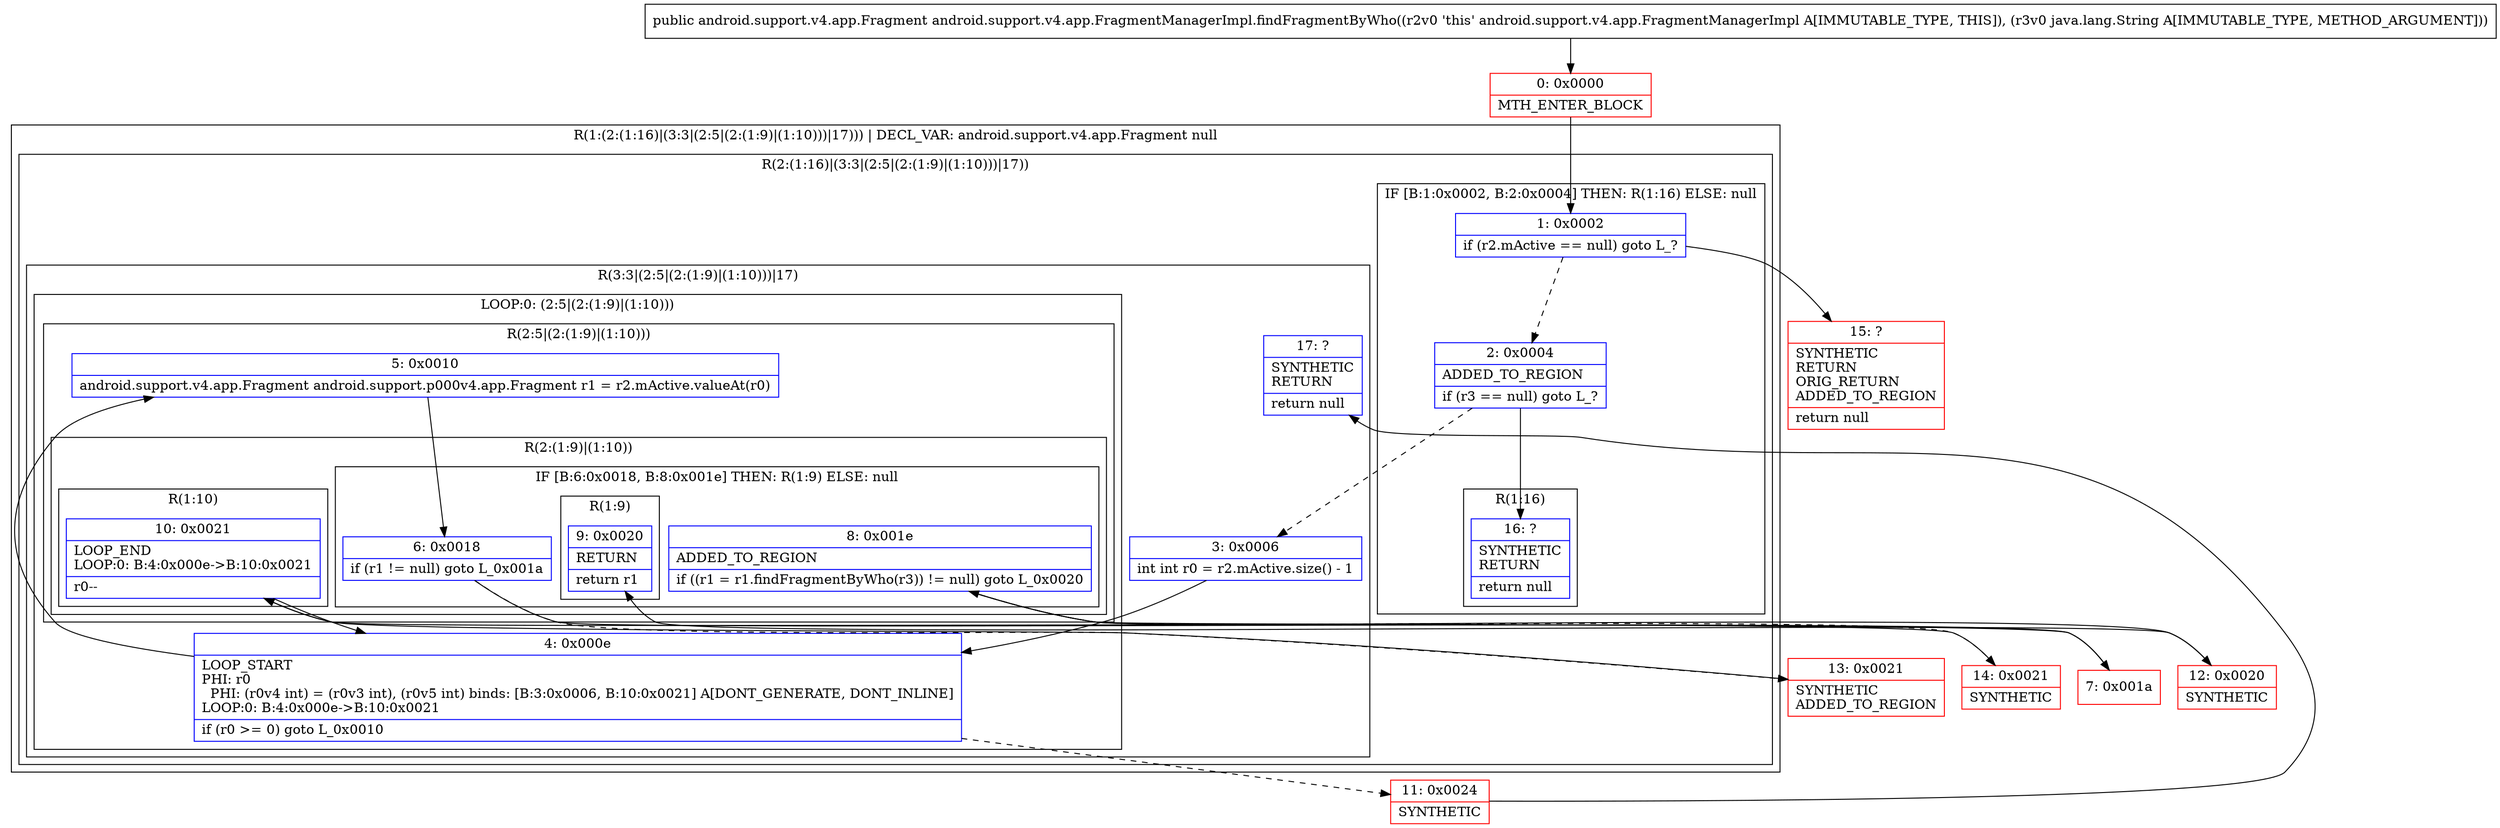 digraph "CFG forandroid.support.v4.app.FragmentManagerImpl.findFragmentByWho(Ljava\/lang\/String;)Landroid\/support\/v4\/app\/Fragment;" {
subgraph cluster_Region_2027172172 {
label = "R(1:(2:(1:16)|(3:3|(2:5|(2:(1:9)|(1:10)))|17))) | DECL_VAR: android.support.v4.app.Fragment null\l";
node [shape=record,color=blue];
subgraph cluster_Region_1439572715 {
label = "R(2:(1:16)|(3:3|(2:5|(2:(1:9)|(1:10)))|17))";
node [shape=record,color=blue];
subgraph cluster_IfRegion_1168034157 {
label = "IF [B:1:0x0002, B:2:0x0004] THEN: R(1:16) ELSE: null";
node [shape=record,color=blue];
Node_1 [shape=record,label="{1\:\ 0x0002|if (r2.mActive == null) goto L_?\l}"];
Node_2 [shape=record,label="{2\:\ 0x0004|ADDED_TO_REGION\l|if (r3 == null) goto L_?\l}"];
subgraph cluster_Region_936316467 {
label = "R(1:16)";
node [shape=record,color=blue];
Node_16 [shape=record,label="{16\:\ ?|SYNTHETIC\lRETURN\l|return null\l}"];
}
}
subgraph cluster_Region_2014142200 {
label = "R(3:3|(2:5|(2:(1:9)|(1:10)))|17)";
node [shape=record,color=blue];
Node_3 [shape=record,label="{3\:\ 0x0006|int int r0 = r2.mActive.size() \- 1\l}"];
subgraph cluster_LoopRegion_893609142 {
label = "LOOP:0: (2:5|(2:(1:9)|(1:10)))";
node [shape=record,color=blue];
Node_4 [shape=record,label="{4\:\ 0x000e|LOOP_START\lPHI: r0 \l  PHI: (r0v4 int) = (r0v3 int), (r0v5 int) binds: [B:3:0x0006, B:10:0x0021] A[DONT_GENERATE, DONT_INLINE]\lLOOP:0: B:4:0x000e\-\>B:10:0x0021\l|if (r0 \>= 0) goto L_0x0010\l}"];
subgraph cluster_Region_976903046 {
label = "R(2:5|(2:(1:9)|(1:10)))";
node [shape=record,color=blue];
Node_5 [shape=record,label="{5\:\ 0x0010|android.support.v4.app.Fragment android.support.p000v4.app.Fragment r1 = r2.mActive.valueAt(r0)\l}"];
subgraph cluster_Region_1858607063 {
label = "R(2:(1:9)|(1:10))";
node [shape=record,color=blue];
subgraph cluster_IfRegion_684865703 {
label = "IF [B:6:0x0018, B:8:0x001e] THEN: R(1:9) ELSE: null";
node [shape=record,color=blue];
Node_6 [shape=record,label="{6\:\ 0x0018|if (r1 != null) goto L_0x001a\l}"];
Node_8 [shape=record,label="{8\:\ 0x001e|ADDED_TO_REGION\l|if ((r1 = r1.findFragmentByWho(r3)) != null) goto L_0x0020\l}"];
subgraph cluster_Region_1253419423 {
label = "R(1:9)";
node [shape=record,color=blue];
Node_9 [shape=record,label="{9\:\ 0x0020|RETURN\l|return r1\l}"];
}
}
subgraph cluster_Region_1025528085 {
label = "R(1:10)";
node [shape=record,color=blue];
Node_10 [shape=record,label="{10\:\ 0x0021|LOOP_END\lLOOP:0: B:4:0x000e\-\>B:10:0x0021\l|r0\-\-\l}"];
}
}
}
}
Node_17 [shape=record,label="{17\:\ ?|SYNTHETIC\lRETURN\l|return null\l}"];
}
}
}
Node_0 [shape=record,color=red,label="{0\:\ 0x0000|MTH_ENTER_BLOCK\l}"];
Node_7 [shape=record,color=red,label="{7\:\ 0x001a}"];
Node_11 [shape=record,color=red,label="{11\:\ 0x0024|SYNTHETIC\l}"];
Node_12 [shape=record,color=red,label="{12\:\ 0x0020|SYNTHETIC\l}"];
Node_13 [shape=record,color=red,label="{13\:\ 0x0021|SYNTHETIC\lADDED_TO_REGION\l}"];
Node_14 [shape=record,color=red,label="{14\:\ 0x0021|SYNTHETIC\l}"];
Node_15 [shape=record,color=red,label="{15\:\ ?|SYNTHETIC\lRETURN\lORIG_RETURN\lADDED_TO_REGION\l|return null\l}"];
MethodNode[shape=record,label="{public android.support.v4.app.Fragment android.support.v4.app.FragmentManagerImpl.findFragmentByWho((r2v0 'this' android.support.v4.app.FragmentManagerImpl A[IMMUTABLE_TYPE, THIS]), (r3v0 java.lang.String A[IMMUTABLE_TYPE, METHOD_ARGUMENT])) }"];
MethodNode -> Node_0;
Node_1 -> Node_2[style=dashed];
Node_1 -> Node_15;
Node_2 -> Node_3[style=dashed];
Node_2 -> Node_16;
Node_3 -> Node_4;
Node_4 -> Node_5;
Node_4 -> Node_11[style=dashed];
Node_5 -> Node_6;
Node_6 -> Node_7;
Node_6 -> Node_13[style=dashed];
Node_8 -> Node_12;
Node_8 -> Node_14[style=dashed];
Node_10 -> Node_4;
Node_0 -> Node_1;
Node_7 -> Node_8;
Node_11 -> Node_17;
Node_12 -> Node_9;
Node_13 -> Node_10;
Node_14 -> Node_10;
}

